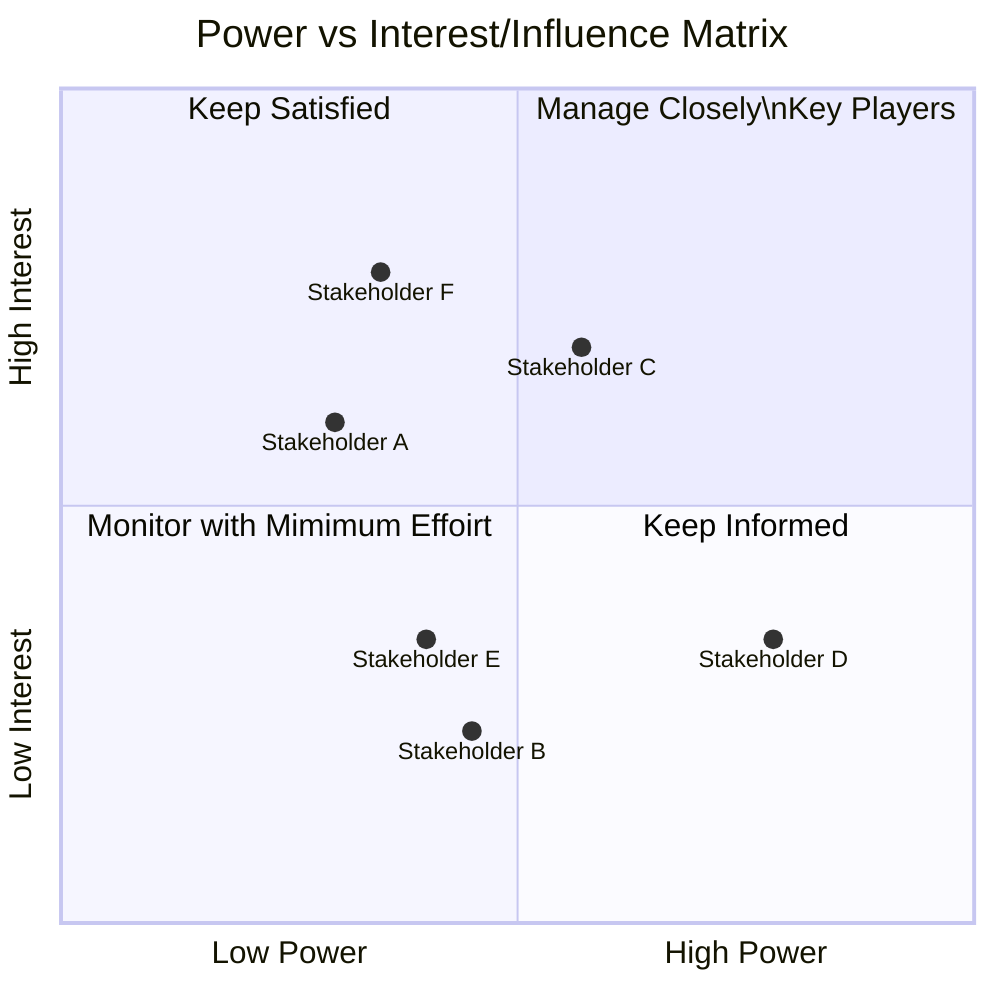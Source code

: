 quadrantChart
    title Power vs Interest/Influence Matrix
    x-axis Low Power --> High Power
    y-axis Low Interest --> High Interest
    quadrant-1 "Manage Closely\nKey Players"
    quadrant-2 Keep Satisfied
    quadrant-3 Monitor with Mimimum Effoirt
    quadrant-4 Keep Informed
    Stakeholder A: [0.3, 0.6]
    Stakeholder B: [0.45, 0.23]
    Stakeholder C: [0.57, 0.69]
    Stakeholder D: [0.78, 0.34]
    Stakeholder E: [0.40, 0.34]
    Stakeholder F: [0.35, 0.78]